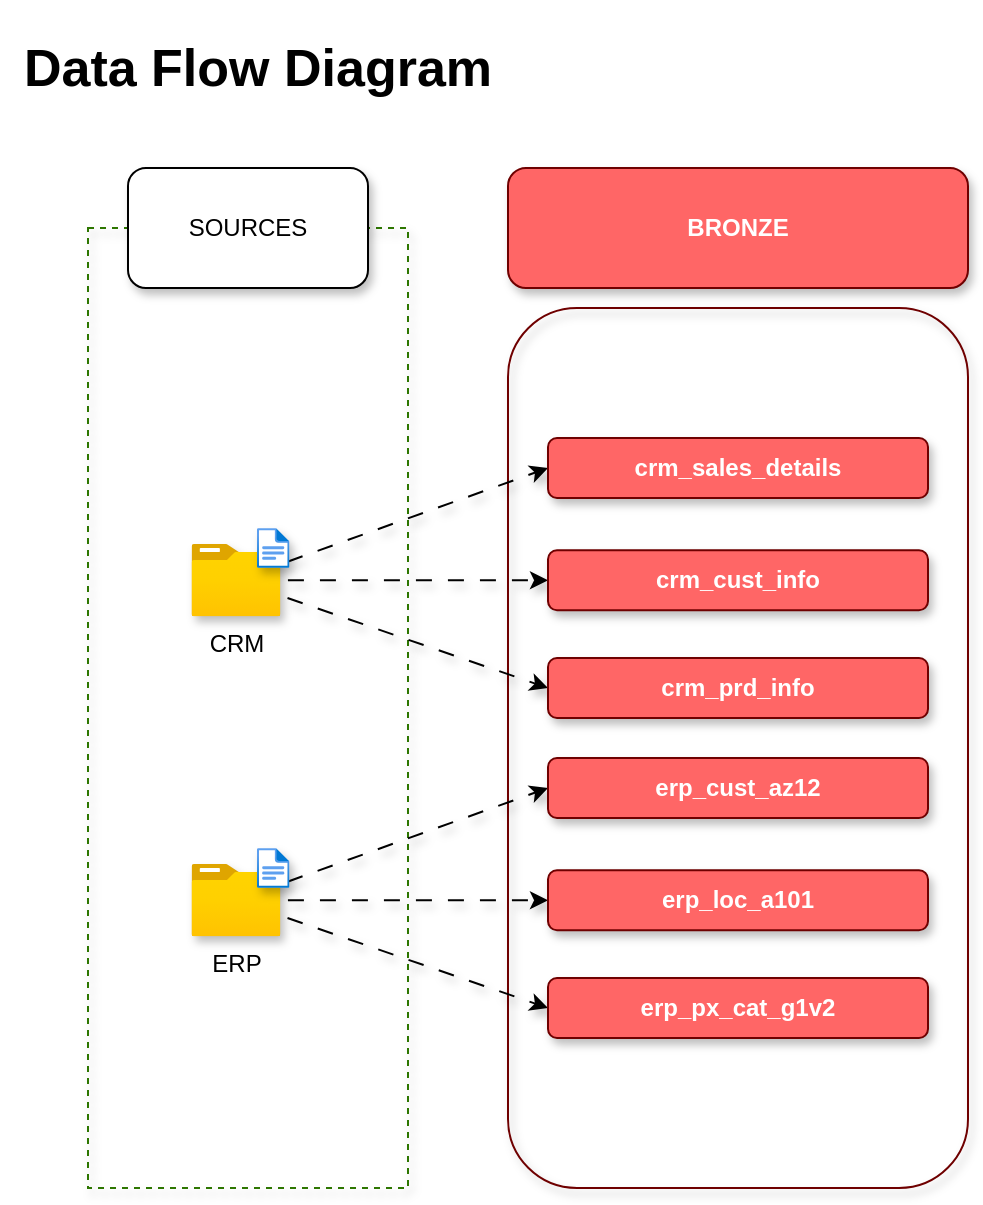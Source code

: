 <mxfile>
    <diagram name="Page-1" id="cAy3DT7-cOmM6pVXDICP">
        <mxGraphModel dx="1420" dy="949" grid="1" gridSize="10" guides="1" tooltips="1" connect="1" arrows="1" fold="1" page="1" pageScale="1" pageWidth="827" pageHeight="1169" math="0" shadow="0">
            <root>
                <mxCell id="0"/>
                <mxCell id="1" parent="0"/>
                <mxCell id="KzoBcJex83Y40fJerIMA-1" value="Data Flow Diagram" style="text;html=1;align=center;verticalAlign=middle;whiteSpace=wrap;rounded=0;fontSize=26;fontStyle=1;shadow=1;" parent="1" vertex="1">
                    <mxGeometry x="40" y="40" width="250" height="60" as="geometry"/>
                </mxCell>
                <mxCell id="KzoBcJex83Y40fJerIMA-2" value="" style="rounded=0;whiteSpace=wrap;html=1;dashed=1;fillColor=none;fontColor=#ffffff;strokeColor=#2D7600;shadow=1;" parent="1" vertex="1">
                    <mxGeometry x="80" y="150" width="160" height="480" as="geometry"/>
                </mxCell>
                <mxCell id="KzoBcJex83Y40fJerIMA-3" value="SOURCES" style="rounded=1;whiteSpace=wrap;html=1;shadow=1;" parent="1" vertex="1">
                    <mxGeometry x="100" y="120" width="120" height="60" as="geometry"/>
                </mxCell>
                <mxCell id="KzoBcJex83Y40fJerIMA-10" value="" style="rounded=1;whiteSpace=wrap;html=1;fillColor=none;fontColor=#ffffff;strokeColor=#6F0000;glass=0;shadow=1;gradientColor=default;" parent="1" vertex="1">
                    <mxGeometry x="290" y="190" width="230" height="440" as="geometry"/>
                </mxCell>
                <mxCell id="KzoBcJex83Y40fJerIMA-8" value="BRONZE" style="rounded=1;whiteSpace=wrap;html=1;fillColor=#FF6666;fontColor=#ffffff;strokeColor=#6F0000;fontStyle=1;shadow=1;" parent="1" vertex="1">
                    <mxGeometry x="290" y="120" width="230" height="60" as="geometry"/>
                </mxCell>
                <mxCell id="10" style="edgeStyle=none;html=1;entryX=0;entryY=0.5;entryDx=0;entryDy=0;flowAnimation=1;shadow=1;" edge="1" parent="1" source="KzoBcJex83Y40fJerIMA-16" target="3">
                    <mxGeometry relative="1" as="geometry"/>
                </mxCell>
                <mxCell id="11" style="edgeStyle=none;html=1;entryX=0;entryY=0.5;entryDx=0;entryDy=0;flowAnimation=1;shadow=1;" edge="1" parent="1" source="KzoBcJex83Y40fJerIMA-16" target="6">
                    <mxGeometry relative="1" as="geometry"/>
                </mxCell>
                <mxCell id="12" style="edgeStyle=none;html=1;entryX=0;entryY=0.5;entryDx=0;entryDy=0;flowAnimation=1;shadow=1;" edge="1" parent="1" source="KzoBcJex83Y40fJerIMA-16" target="5">
                    <mxGeometry relative="1" as="geometry"/>
                </mxCell>
                <mxCell id="KzoBcJex83Y40fJerIMA-16" value="CRM" style="image;aspect=fixed;html=1;points=[];align=center;fontSize=12;image=img/lib/azure2/general/Folder_Blank.svg;shadow=1;" parent="1" vertex="1">
                    <mxGeometry x="131.73" y="308.06" width="44.5" height="36.12" as="geometry"/>
                </mxCell>
                <mxCell id="KzoBcJex83Y40fJerIMA-18" value="" style="image;aspect=fixed;html=1;points=[];align=center;fontSize=12;image=img/lib/azure2/general/File.svg;shadow=1;" parent="1" vertex="1">
                    <mxGeometry x="164.5" y="300" width="16.23" height="20" as="geometry"/>
                </mxCell>
                <mxCell id="13" style="edgeStyle=none;html=1;entryX=0;entryY=0.5;entryDx=0;entryDy=0;flowAnimation=1;shadow=1;" edge="1" parent="1" source="KzoBcJex83Y40fJerIMA-19" target="8">
                    <mxGeometry relative="1" as="geometry"/>
                </mxCell>
                <mxCell id="14" style="edgeStyle=none;html=1;entryX=0;entryY=0.5;entryDx=0;entryDy=0;flowAnimation=1;shadow=1;" edge="1" parent="1" source="KzoBcJex83Y40fJerIMA-19" target="7">
                    <mxGeometry relative="1" as="geometry"/>
                </mxCell>
                <mxCell id="15" style="edgeStyle=none;html=1;entryX=0;entryY=0.5;entryDx=0;entryDy=0;flowAnimation=1;shadow=1;" edge="1" parent="1" source="KzoBcJex83Y40fJerIMA-19" target="9">
                    <mxGeometry relative="1" as="geometry"/>
                </mxCell>
                <mxCell id="KzoBcJex83Y40fJerIMA-19" value="ERP" style="image;aspect=fixed;html=1;points=[];align=center;fontSize=12;image=img/lib/azure2/general/Folder_Blank.svg;shadow=1;" parent="1" vertex="1">
                    <mxGeometry x="131.73" y="468.06" width="44.5" height="36.12" as="geometry"/>
                </mxCell>
                <mxCell id="KzoBcJex83Y40fJerIMA-20" value="" style="image;aspect=fixed;html=1;points=[];align=center;fontSize=12;image=img/lib/azure2/general/File.svg;shadow=1;" parent="1" vertex="1">
                    <mxGeometry x="164.5" y="460" width="16.23" height="20" as="geometry"/>
                </mxCell>
                <mxCell id="3" value="crm_sales_details" style="rounded=1;whiteSpace=wrap;html=1;fillColor=#FF6666;fontColor=#ffffff;strokeColor=#6F0000;fontStyle=1;shadow=1;" vertex="1" parent="1">
                    <mxGeometry x="310" y="255" width="190" height="30" as="geometry"/>
                </mxCell>
                <mxCell id="5" value="crm_prd_info" style="rounded=1;whiteSpace=wrap;html=1;fillColor=#FF6666;fontColor=#ffffff;strokeColor=#6F0000;fontStyle=1;shadow=1;" vertex="1" parent="1">
                    <mxGeometry x="310" y="365" width="190" height="30" as="geometry"/>
                </mxCell>
                <mxCell id="6" value="crm_cust_info" style="rounded=1;whiteSpace=wrap;html=1;fillColor=#FF6666;fontColor=#ffffff;strokeColor=#6F0000;fontStyle=1;shadow=1;" vertex="1" parent="1">
                    <mxGeometry x="310" y="311.12" width="190" height="30" as="geometry"/>
                </mxCell>
                <mxCell id="7" value="erp_loc_a101" style="rounded=1;whiteSpace=wrap;html=1;fillColor=#FF6666;fontColor=#ffffff;strokeColor=#6F0000;fontStyle=1;shadow=1;" vertex="1" parent="1">
                    <mxGeometry x="310" y="471.12" width="190" height="30" as="geometry"/>
                </mxCell>
                <mxCell id="8" value="erp_cust_az12" style="rounded=1;whiteSpace=wrap;html=1;fillColor=#FF6666;fontColor=#ffffff;strokeColor=#6F0000;fontStyle=1;shadow=1;" vertex="1" parent="1">
                    <mxGeometry x="310" y="415" width="190" height="30" as="geometry"/>
                </mxCell>
                <mxCell id="9" value="erp_px_cat_g1v2" style="rounded=1;whiteSpace=wrap;html=1;fillColor=#FF6666;fontColor=#ffffff;strokeColor=#6F0000;fontStyle=1;shadow=1;" vertex="1" parent="1">
                    <mxGeometry x="310" y="525" width="190" height="30" as="geometry"/>
                </mxCell>
            </root>
        </mxGraphModel>
    </diagram>
</mxfile>